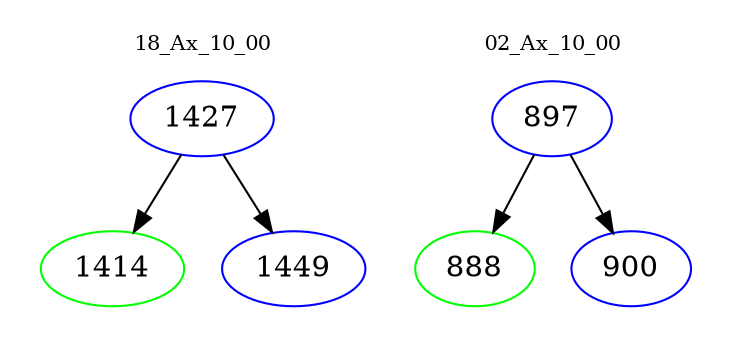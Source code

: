 digraph{
subgraph cluster_0 {
color = white
label = "18_Ax_10_00";
fontsize=10;
T0_1427 [label="1427", color="blue"]
T0_1427 -> T0_1414 [color="black"]
T0_1414 [label="1414", color="green"]
T0_1427 -> T0_1449 [color="black"]
T0_1449 [label="1449", color="blue"]
}
subgraph cluster_1 {
color = white
label = "02_Ax_10_00";
fontsize=10;
T1_897 [label="897", color="blue"]
T1_897 -> T1_888 [color="black"]
T1_888 [label="888", color="green"]
T1_897 -> T1_900 [color="black"]
T1_900 [label="900", color="blue"]
}
}

